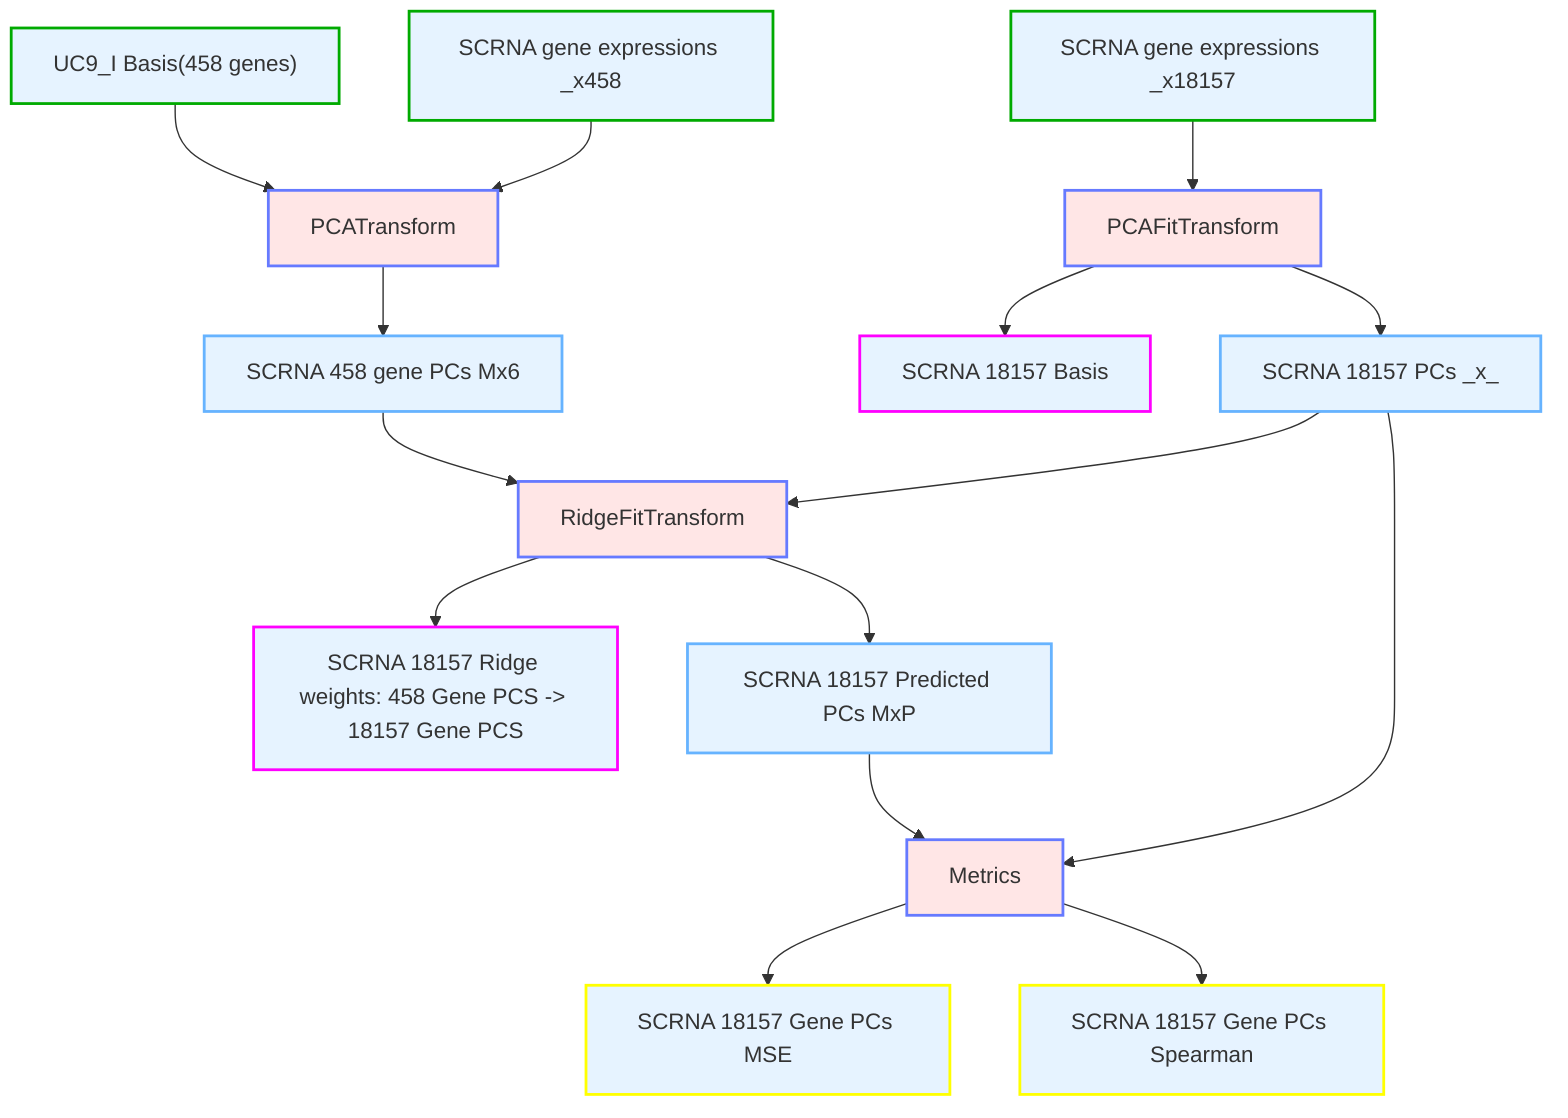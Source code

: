%%{init: {'themeVariables': {'nodeTextColor':'#000'}}}%%
flowchart TD
    classDef data fill:#e6f3ff,stroke:#66b3ff,stroke-width:2px
    classDef op fill:#ffe6e6,stroke:#667aff,stroke-width:2px,shape:round-rect
    classDef inputData fill:#e6f3ff,stroke:#00AA00,stroke-width:2px
    classDef outputData fill:#e6f3ff,stroke:#FF00FF,stroke-width:2px
    classDef outputMetric fill:#e6f3ff,stroke:#FFFF00,stroke-width:2px

    data9["UC9_I Basis(458 genes)"]:::inputData

    data15["SCRNA gene expressions _x458"]:::inputData
    data16["SCRNA gene expressions _x18157"]:::inputData

    op11["PCATransform"]:::op
    data9 & data15 --> op11
    data18["SCRNA 458 gene PCs Mx6"]:::data
    op11 --> data18
    op12["PCAFitTransform"]:::op
    data16 --> op12
    data19["SCRNA 18157 Basis"]:::outputData
    data20["SCRNA 18157 PCs _x_"]:::data
    op12 --> data20 & data19
    op13["RidgeFitTransform"]:::op
    data22["SCRNA 18157 Ridge weights: 458 Gene PCS -> 18157 Gene PCS"]:::outputData
    data21["SCRNA 18157 Predicted PCs MxP"]:::data
    data18 & data20 --> op13 --> data21 & data22
    op14["Metrics"]:::op
    data21 & data20 --> op14
    data23["SCRNA 18157 Gene PCs MSE"]:::outputMetric
    data24["SCRNA 18157 Gene PCs Spearman"]:::outputMetric
    op14 --> data23 & data24